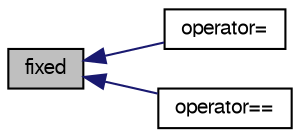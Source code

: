 digraph "fixed"
{
  bgcolor="transparent";
  edge [fontname="FreeSans",fontsize="10",labelfontname="FreeSans",labelfontsize="10"];
  node [fontname="FreeSans",fontsize="10",shape=record];
  rankdir="LR";
  Node166 [label="fixed",height=0.2,width=0.4,color="black", fillcolor="grey75", style="filled", fontcolor="black"];
  Node166 -> Node167 [dir="back",color="midnightblue",fontsize="10",style="solid",fontname="FreeSans"];
  Node167 [label="operator=",height=0.2,width=0.4,color="black",URL="$a31474.html#a09933863da488d2e99992cebdae17e26"];
  Node166 -> Node168 [dir="back",color="midnightblue",fontsize="10",style="solid",fontname="FreeSans"];
  Node168 [label="operator==",height=0.2,width=0.4,color="black",URL="$a31474.html#ab7de6f8211f72e94224c4b71ce0d92d0"];
}
